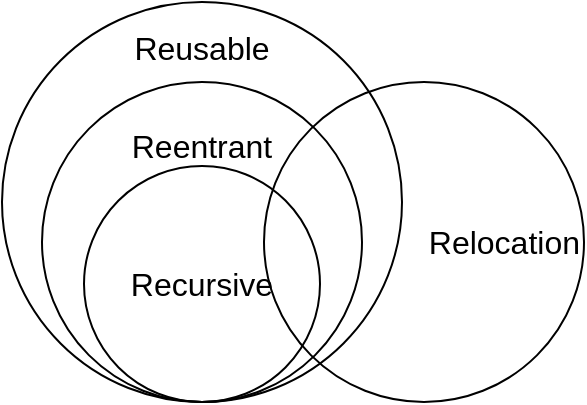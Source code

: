<mxfile version="11.3.0" type="device" pages="1"><diagram id="YNMslK3YGuxNVohwlwdc" name="Page-1"><mxGraphModel dx="782" dy="440" grid="1" gridSize="10" guides="1" tooltips="1" connect="1" arrows="1" fold="1" page="1" pageScale="1" pageWidth="827" pageHeight="1169" math="0" shadow="0"><root><mxCell id="0"/><mxCell id="1" parent="0"/><mxCell id="E56QFYXWRefzpLojTAlR-5" value="Relocation" style="ellipse;whiteSpace=wrap;html=1;aspect=fixed;fillColor=none;fontSize=16;align=right;" parent="1" vertex="1"><mxGeometry x="333" y="80" width="160" height="160" as="geometry"/></mxCell><mxCell id="E56QFYXWRefzpLojTAlR-6" value="Reusable&lt;br&gt;&lt;br&gt;&lt;br&gt;&lt;br&gt;&lt;br&gt;&lt;br&gt;&lt;br&gt;&lt;br&gt;&lt;br&gt;" style="ellipse;whiteSpace=wrap;html=1;aspect=fixed;fillColor=none;align=center;fontSize=16;" parent="1" vertex="1"><mxGeometry x="202" y="40" width="200" height="200" as="geometry"/></mxCell><mxCell id="E56QFYXWRefzpLojTAlR-2" value="Reentrant&lt;br&gt;&lt;br&gt;&lt;br&gt;&lt;br&gt;&lt;br&gt;&lt;br&gt;" style="ellipse;whiteSpace=wrap;html=1;aspect=fixed;fillColor=none;align=center;fontSize=16;" parent="1" vertex="1"><mxGeometry x="222" y="80" width="160" height="160" as="geometry"/></mxCell><mxCell id="E56QFYXWRefzpLojTAlR-1" value="Recursive" style="ellipse;whiteSpace=wrap;html=1;aspect=fixed;fillColor=none;fontSize=16;" parent="1" vertex="1"><mxGeometry x="243" y="122" width="118" height="118" as="geometry"/></mxCell></root></mxGraphModel></diagram></mxfile>